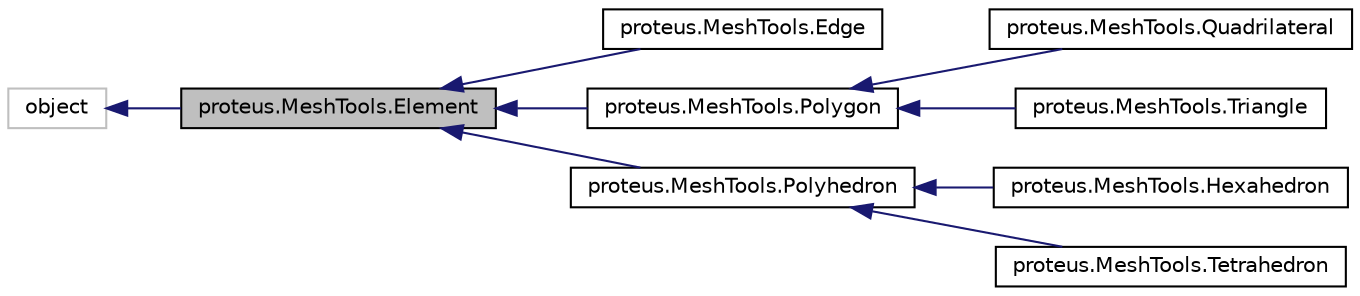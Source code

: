 digraph "proteus.MeshTools.Element"
{
 // LATEX_PDF_SIZE
  edge [fontname="Helvetica",fontsize="10",labelfontname="Helvetica",labelfontsize="10"];
  node [fontname="Helvetica",fontsize="10",shape=record];
  rankdir="LR";
  Node1 [label="proteus.MeshTools.Element",height=0.2,width=0.4,color="black", fillcolor="grey75", style="filled", fontcolor="black",tooltip=" "];
  Node2 -> Node1 [dir="back",color="midnightblue",fontsize="10",style="solid",fontname="Helvetica"];
  Node2 [label="object",height=0.2,width=0.4,color="grey75", fillcolor="white", style="filled",tooltip=" "];
  Node1 -> Node3 [dir="back",color="midnightblue",fontsize="10",style="solid",fontname="Helvetica"];
  Node3 [label="proteus.MeshTools.Edge",height=0.2,width=0.4,color="black", fillcolor="white", style="filled",URL="$classproteus_1_1MeshTools_1_1Edge.html",tooltip=" "];
  Node1 -> Node4 [dir="back",color="midnightblue",fontsize="10",style="solid",fontname="Helvetica"];
  Node4 [label="proteus.MeshTools.Polygon",height=0.2,width=0.4,color="black", fillcolor="white", style="filled",URL="$classproteus_1_1MeshTools_1_1Polygon.html",tooltip=" "];
  Node4 -> Node5 [dir="back",color="midnightblue",fontsize="10",style="solid",fontname="Helvetica"];
  Node5 [label="proteus.MeshTools.Quadrilateral",height=0.2,width=0.4,color="black", fillcolor="white", style="filled",URL="$classproteus_1_1MeshTools_1_1Quadrilateral.html",tooltip=" "];
  Node4 -> Node6 [dir="back",color="midnightblue",fontsize="10",style="solid",fontname="Helvetica"];
  Node6 [label="proteus.MeshTools.Triangle",height=0.2,width=0.4,color="black", fillcolor="white", style="filled",URL="$classproteus_1_1MeshTools_1_1Triangle.html",tooltip=" "];
  Node1 -> Node7 [dir="back",color="midnightblue",fontsize="10",style="solid",fontname="Helvetica"];
  Node7 [label="proteus.MeshTools.Polyhedron",height=0.2,width=0.4,color="black", fillcolor="white", style="filled",URL="$classproteus_1_1MeshTools_1_1Polyhedron.html",tooltip=" "];
  Node7 -> Node8 [dir="back",color="midnightblue",fontsize="10",style="solid",fontname="Helvetica"];
  Node8 [label="proteus.MeshTools.Hexahedron",height=0.2,width=0.4,color="black", fillcolor="white", style="filled",URL="$classproteus_1_1MeshTools_1_1Hexahedron.html",tooltip=" "];
  Node7 -> Node9 [dir="back",color="midnightblue",fontsize="10",style="solid",fontname="Helvetica"];
  Node9 [label="proteus.MeshTools.Tetrahedron",height=0.2,width=0.4,color="black", fillcolor="white", style="filled",URL="$classproteus_1_1MeshTools_1_1Tetrahedron.html",tooltip=" "];
}
